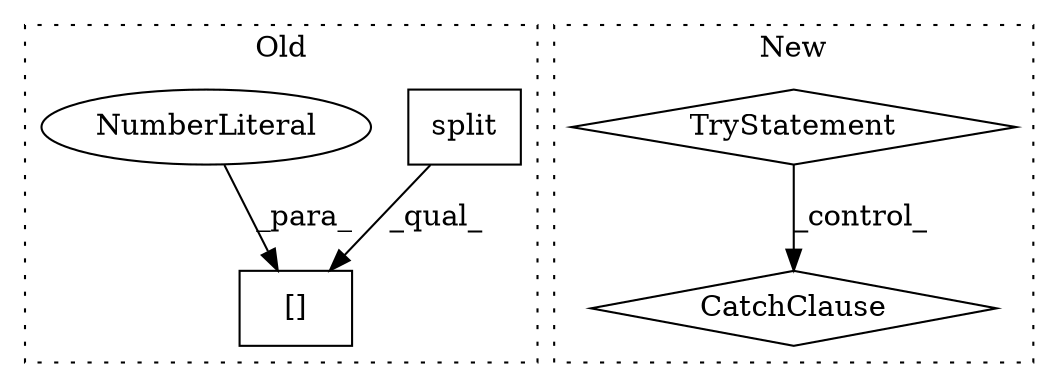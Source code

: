 digraph G {
subgraph cluster0 {
1 [label="split" a="32" s="1362,1371" l="6,1" shape="box"];
4 [label="[]" a="2" s="1357,1374" l="16,1" shape="box"];
5 [label="NumberLiteral" a="34" s="1373" l="1" shape="ellipse"];
label = "Old";
style="dotted";
}
subgraph cluster1 {
2 [label="CatchClause" a="12" s="1385,1427" l="21,2" shape="diamond"];
3 [label="TryStatement" a="54" s="1287" l="4" shape="diamond"];
label = "New";
style="dotted";
}
1 -> 4 [label="_qual_"];
3 -> 2 [label="_control_"];
5 -> 4 [label="_para_"];
}